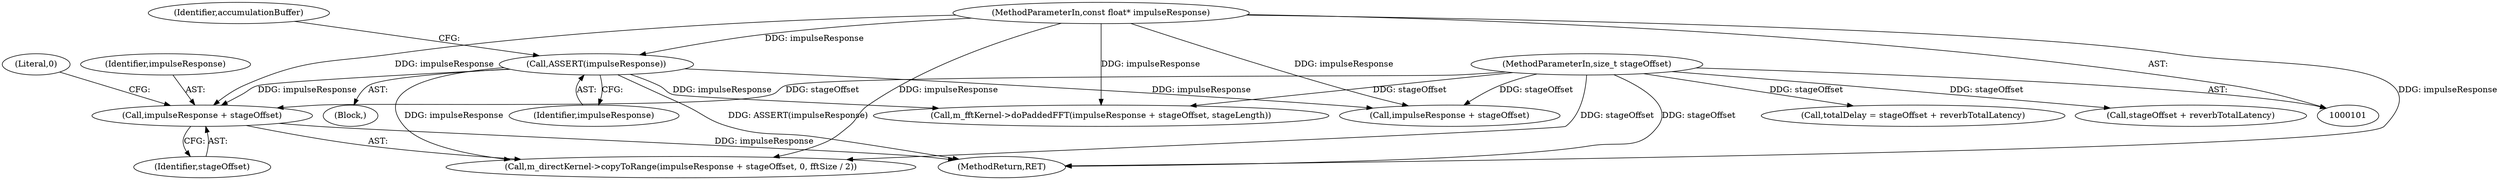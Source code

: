 digraph "0_Chrome_6bdf46c517fd12674ffc61d827dc8987e67f0334@pointer" {
"1000144" [label="(Call,impulseResponse + stageOffset)"];
"1000113" [label="(Call,ASSERT(impulseResponse))"];
"1000102" [label="(MethodParameterIn,const float* impulseResponse)"];
"1000105" [label="(MethodParameterIn,size_t stageOffset)"];
"1000114" [label="(Identifier,impulseResponse)"];
"1000113" [label="(Call,ASSERT(impulseResponse))"];
"1000145" [label="(Identifier,impulseResponse)"];
"1000102" [label="(MethodParameterIn,const float* impulseResponse)"];
"1000112" [label="(Block,)"];
"1000126" [label="(Call,m_fftKernel->doPaddedFFT(impulseResponse + stageOffset, stageLength))"];
"1000146" [label="(Identifier,stageOffset)"];
"1000105" [label="(MethodParameterIn,size_t stageOffset)"];
"1000143" [label="(Call,m_directKernel->copyToRange(impulseResponse + stageOffset, 0, fftSize / 2))"];
"1000238" [label="(MethodReturn,RET)"];
"1000144" [label="(Call,impulseResponse + stageOffset)"];
"1000116" [label="(Identifier,accumulationBuffer)"];
"1000159" [label="(Call,totalDelay = stageOffset + reverbTotalLatency)"];
"1000147" [label="(Literal,0)"];
"1000161" [label="(Call,stageOffset + reverbTotalLatency)"];
"1000127" [label="(Call,impulseResponse + stageOffset)"];
"1000144" -> "1000143"  [label="AST: "];
"1000144" -> "1000146"  [label="CFG: "];
"1000145" -> "1000144"  [label="AST: "];
"1000146" -> "1000144"  [label="AST: "];
"1000147" -> "1000144"  [label="CFG: "];
"1000144" -> "1000238"  [label="DDG: impulseResponse"];
"1000113" -> "1000144"  [label="DDG: impulseResponse"];
"1000102" -> "1000144"  [label="DDG: impulseResponse"];
"1000105" -> "1000144"  [label="DDG: stageOffset"];
"1000113" -> "1000112"  [label="AST: "];
"1000113" -> "1000114"  [label="CFG: "];
"1000114" -> "1000113"  [label="AST: "];
"1000116" -> "1000113"  [label="CFG: "];
"1000113" -> "1000238"  [label="DDG: ASSERT(impulseResponse)"];
"1000102" -> "1000113"  [label="DDG: impulseResponse"];
"1000113" -> "1000126"  [label="DDG: impulseResponse"];
"1000113" -> "1000127"  [label="DDG: impulseResponse"];
"1000113" -> "1000143"  [label="DDG: impulseResponse"];
"1000102" -> "1000101"  [label="AST: "];
"1000102" -> "1000238"  [label="DDG: impulseResponse"];
"1000102" -> "1000126"  [label="DDG: impulseResponse"];
"1000102" -> "1000127"  [label="DDG: impulseResponse"];
"1000102" -> "1000143"  [label="DDG: impulseResponse"];
"1000105" -> "1000101"  [label="AST: "];
"1000105" -> "1000238"  [label="DDG: stageOffset"];
"1000105" -> "1000126"  [label="DDG: stageOffset"];
"1000105" -> "1000127"  [label="DDG: stageOffset"];
"1000105" -> "1000143"  [label="DDG: stageOffset"];
"1000105" -> "1000159"  [label="DDG: stageOffset"];
"1000105" -> "1000161"  [label="DDG: stageOffset"];
}

